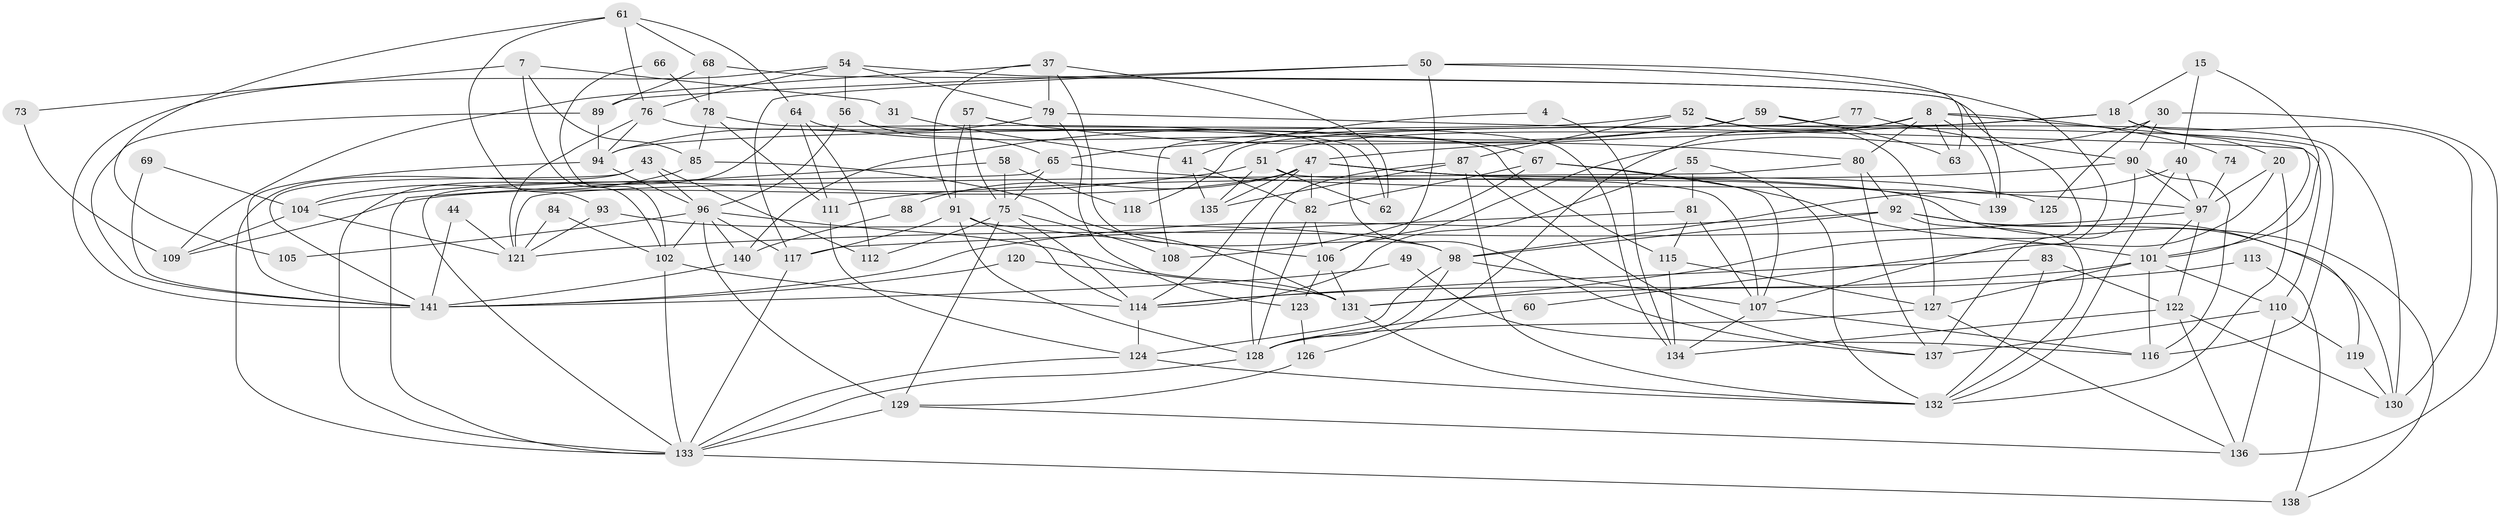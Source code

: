 // original degree distribution, {5: 0.18439716312056736, 3: 0.24113475177304963, 2: 0.14184397163120568, 4: 0.3049645390070922, 8: 0.0070921985815602835, 6: 0.07801418439716312, 7: 0.028368794326241134, 9: 0.014184397163120567}
// Generated by graph-tools (version 1.1) at 2025/53/03/04/25 21:53:40]
// undirected, 98 vertices, 221 edges
graph export_dot {
graph [start="1"]
  node [color=gray90,style=filled];
  4;
  7;
  8;
  15 [super="+3"];
  18;
  20;
  30;
  31;
  37 [super="+17"];
  40;
  41;
  43;
  44;
  47;
  49;
  50 [super="+11"];
  51 [super="+45"];
  52;
  54 [super="+39"];
  55;
  56;
  57;
  58;
  59 [super="+34"];
  60;
  61;
  62;
  63;
  64;
  65;
  66;
  67 [super="+13"];
  68;
  69;
  73;
  74;
  75 [super="+53"];
  76;
  77;
  78 [super="+14"];
  79;
  80;
  81;
  82;
  83;
  84;
  85;
  87;
  88;
  89;
  90;
  91 [super="+32"];
  92;
  93;
  94 [super="+28+24"];
  96 [super="+25+19"];
  97 [super="+10"];
  98 [super="+70"];
  101 [super="+46"];
  102 [super="+71"];
  104;
  105;
  106 [super="+99"];
  107 [super="+2+6+23"];
  108;
  109;
  110 [super="+9"];
  111;
  112;
  113;
  114 [super="+103"];
  115 [super="+26"];
  116;
  117 [super="+35"];
  118;
  119;
  120;
  121 [super="+5+29"];
  122 [super="+42"];
  123;
  124 [super="+38"];
  125;
  126;
  127;
  128 [super="+22+48"];
  129;
  130 [super="+12"];
  131 [super="+36"];
  132 [super="+72"];
  133 [super="+33+95"];
  134;
  135;
  136;
  137 [super="+21"];
  138;
  139;
  140 [super="+100"];
  141 [super="+86"];
  4 -- 41;
  4 -- 134;
  7 -- 85;
  7 -- 31;
  7 -- 73;
  7 -- 102;
  8 -- 139;
  8 -- 51;
  8 -- 63;
  8 -- 74;
  8 -- 80;
  8 -- 101 [weight=2];
  8 -- 126;
  15 -- 40 [weight=2];
  15 -- 18 [weight=2];
  15 -- 101;
  18 -- 20;
  18 -- 47;
  18 -- 118;
  18 -- 130;
  20 -- 97;
  20 -- 60;
  20 -- 132;
  30 -- 106;
  30 -- 136;
  30 -- 90;
  30 -- 125;
  31 -- 41;
  37 -- 91;
  37 -- 62;
  37 -- 98;
  37 -- 109;
  37 -- 79;
  40 -- 98;
  40 -- 132;
  40 -- 97;
  41 -- 82;
  41 -- 135;
  43 -- 96;
  43 -- 112;
  43 -- 141;
  43 -- 133;
  44 -- 121;
  44 -- 141;
  47 -- 82;
  47 -- 88;
  47 -- 109;
  47 -- 114;
  47 -- 119;
  47 -- 125;
  47 -- 135;
  47 -- 139;
  49 -- 116;
  49 -- 141;
  50 -- 89;
  50 -- 106;
  50 -- 63;
  50 -- 107;
  50 -- 117;
  51 -- 62;
  51 -- 104;
  51 -- 107;
  51 -- 135;
  52 -- 87;
  52 -- 127;
  52 -- 116;
  52 -- 94;
  54 -- 56;
  54 -- 139;
  54 -- 141;
  54 -- 76;
  54 -- 79;
  55 -- 81;
  55 -- 114;
  55 -- 132;
  56 -- 65;
  56 -- 62;
  56 -- 96;
  57 -- 80;
  57 -- 75 [weight=2];
  57 -- 91;
  57 -- 134;
  58 -- 75 [weight=2];
  58 -- 118;
  58 -- 133;
  59 -- 140;
  59 -- 63;
  59 -- 65;
  59 -- 130;
  60 -- 128;
  61 -- 64;
  61 -- 68;
  61 -- 76;
  61 -- 93;
  61 -- 105;
  64 -- 111;
  64 -- 112;
  64 -- 67;
  64 -- 133;
  65 -- 97;
  65 -- 75;
  65 -- 133;
  66 -- 78;
  66 -- 102;
  67 -- 82;
  67 -- 108;
  67 -- 101;
  67 -- 107;
  68 -- 131;
  68 -- 89;
  68 -- 78;
  69 -- 104;
  69 -- 141;
  73 -- 109;
  74 -- 97;
  75 -- 129;
  75 -- 112;
  75 -- 108;
  75 -- 114;
  76 -- 115;
  76 -- 94 [weight=2];
  76 -- 121;
  77 -- 108;
  77 -- 90;
  78 -- 137;
  78 -- 85;
  78 -- 111;
  79 -- 110;
  79 -- 123;
  79 -- 94;
  80 -- 92;
  80 -- 137;
  80 -- 121;
  81 -- 115;
  81 -- 107;
  81 -- 117;
  82 -- 106 [weight=2];
  82 -- 128;
  83 -- 122;
  83 -- 132;
  83 -- 114;
  84 -- 121;
  84 -- 102;
  85 -- 131;
  85 -- 104;
  87 -- 137;
  87 -- 135;
  87 -- 128;
  87 -- 132;
  88 -- 140;
  89 -- 141 [weight=2];
  89 -- 94;
  90 -- 116;
  90 -- 97;
  90 -- 111;
  90 -- 137 [weight=2];
  91 -- 128 [weight=2];
  91 -- 106;
  91 -- 117;
  91 -- 114;
  92 -- 130;
  92 -- 138;
  92 -- 141;
  92 -- 98;
  92 -- 132;
  93 -- 121;
  93 -- 98;
  94 -- 96 [weight=2];
  94 -- 141;
  96 -- 102;
  96 -- 140;
  96 -- 129;
  96 -- 117 [weight=2];
  96 -- 105;
  96 -- 131;
  97 -- 101;
  97 -- 121;
  97 -- 122;
  98 -- 128 [weight=2];
  98 -- 124;
  98 -- 107;
  101 -- 114;
  101 -- 116;
  101 -- 127;
  101 -- 110;
  102 -- 114 [weight=2];
  102 -- 133;
  104 -- 109;
  104 -- 121;
  106 -- 123;
  106 -- 131;
  107 -- 116;
  107 -- 134;
  110 -- 119;
  110 -- 136;
  110 -- 137;
  111 -- 124;
  113 -- 138;
  113 -- 131;
  114 -- 124;
  115 -- 134 [weight=2];
  115 -- 127;
  117 -- 133 [weight=2];
  119 -- 130;
  120 -- 141 [weight=2];
  120 -- 131;
  122 -- 134;
  122 -- 136;
  122 -- 130;
  123 -- 126;
  124 -- 133;
  124 -- 132;
  126 -- 129;
  127 -- 128;
  127 -- 136;
  128 -- 133;
  129 -- 136;
  129 -- 133;
  131 -- 132;
  133 -- 138;
  140 -- 141 [weight=2];
}
